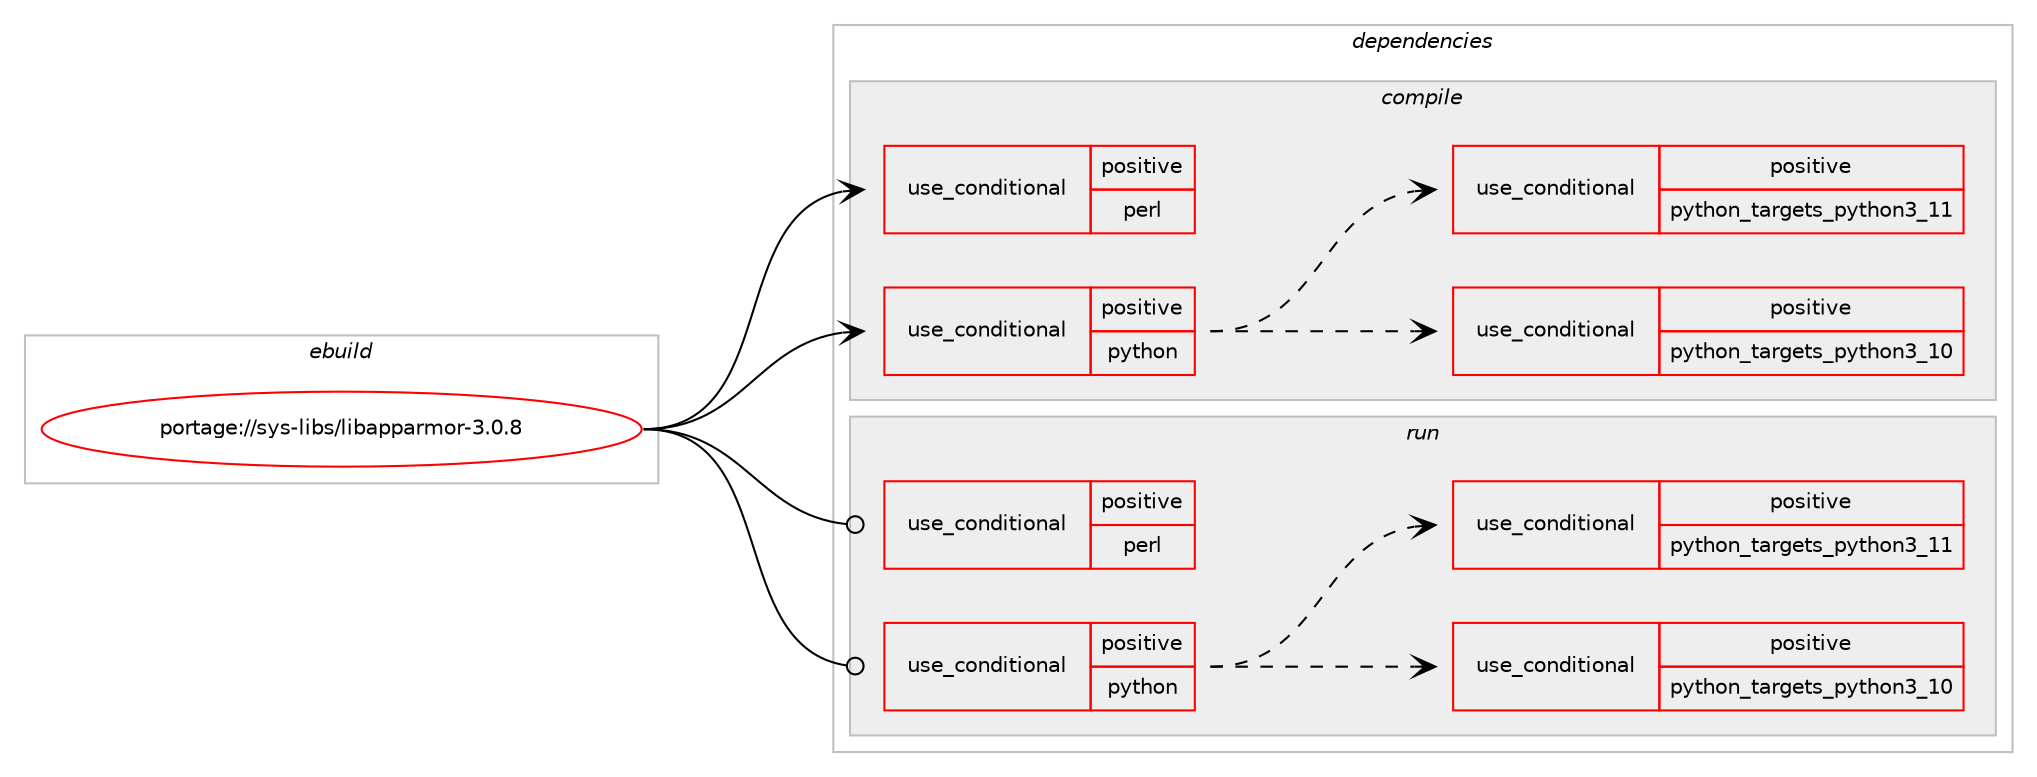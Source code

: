 digraph prolog {

# *************
# Graph options
# *************

newrank=true;
concentrate=true;
compound=true;
graph [rankdir=LR,fontname=Helvetica,fontsize=10,ranksep=1.5];#, ranksep=2.5, nodesep=0.2];
edge  [arrowhead=vee];
node  [fontname=Helvetica,fontsize=10];

# **********
# The ebuild
# **********

subgraph cluster_leftcol {
color=gray;
rank=same;
label=<<i>ebuild</i>>;
id [label="portage://sys-libs/libapparmor-3.0.8", color=red, width=4, href="../sys-libs/libapparmor-3.0.8.svg"];
}

# ****************
# The dependencies
# ****************

subgraph cluster_midcol {
color=gray;
label=<<i>dependencies</i>>;
subgraph cluster_compile {
fillcolor="#eeeeee";
style=filled;
label=<<i>compile</i>>;
subgraph cond11640 {
dependency16462 [label=<<TABLE BORDER="0" CELLBORDER="1" CELLSPACING="0" CELLPADDING="4"><TR><TD ROWSPAN="3" CELLPADDING="10">use_conditional</TD></TR><TR><TD>positive</TD></TR><TR><TD>perl</TD></TR></TABLE>>, shape=none, color=red];
# *** BEGIN UNKNOWN DEPENDENCY TYPE (TODO) ***
# dependency16462 -> package_dependency(portage://sys-libs/libapparmor-3.0.8,install,no,dev-lang,perl,none,[,,],any_same_slot,[])
# *** END UNKNOWN DEPENDENCY TYPE (TODO) ***

}
id:e -> dependency16462:w [weight=20,style="solid",arrowhead="vee"];
subgraph cond11641 {
dependency16463 [label=<<TABLE BORDER="0" CELLBORDER="1" CELLSPACING="0" CELLPADDING="4"><TR><TD ROWSPAN="3" CELLPADDING="10">use_conditional</TD></TR><TR><TD>positive</TD></TR><TR><TD>python</TD></TR></TABLE>>, shape=none, color=red];
subgraph cond11642 {
dependency16464 [label=<<TABLE BORDER="0" CELLBORDER="1" CELLSPACING="0" CELLPADDING="4"><TR><TD ROWSPAN="3" CELLPADDING="10">use_conditional</TD></TR><TR><TD>positive</TD></TR><TR><TD>python_targets_python3_10</TD></TR></TABLE>>, shape=none, color=red];
# *** BEGIN UNKNOWN DEPENDENCY TYPE (TODO) ***
# dependency16464 -> package_dependency(portage://sys-libs/libapparmor-3.0.8,install,no,dev-lang,python,none,[,,],[slot(3.10)],[])
# *** END UNKNOWN DEPENDENCY TYPE (TODO) ***

}
dependency16463:e -> dependency16464:w [weight=20,style="dashed",arrowhead="vee"];
subgraph cond11643 {
dependency16465 [label=<<TABLE BORDER="0" CELLBORDER="1" CELLSPACING="0" CELLPADDING="4"><TR><TD ROWSPAN="3" CELLPADDING="10">use_conditional</TD></TR><TR><TD>positive</TD></TR><TR><TD>python_targets_python3_11</TD></TR></TABLE>>, shape=none, color=red];
# *** BEGIN UNKNOWN DEPENDENCY TYPE (TODO) ***
# dependency16465 -> package_dependency(portage://sys-libs/libapparmor-3.0.8,install,no,dev-lang,python,none,[,,],[slot(3.11)],[])
# *** END UNKNOWN DEPENDENCY TYPE (TODO) ***

}
dependency16463:e -> dependency16465:w [weight=20,style="dashed",arrowhead="vee"];
}
id:e -> dependency16463:w [weight=20,style="solid",arrowhead="vee"];
}
subgraph cluster_compileandrun {
fillcolor="#eeeeee";
style=filled;
label=<<i>compile and run</i>>;
}
subgraph cluster_run {
fillcolor="#eeeeee";
style=filled;
label=<<i>run</i>>;
subgraph cond11644 {
dependency16466 [label=<<TABLE BORDER="0" CELLBORDER="1" CELLSPACING="0" CELLPADDING="4"><TR><TD ROWSPAN="3" CELLPADDING="10">use_conditional</TD></TR><TR><TD>positive</TD></TR><TR><TD>perl</TD></TR></TABLE>>, shape=none, color=red];
# *** BEGIN UNKNOWN DEPENDENCY TYPE (TODO) ***
# dependency16466 -> package_dependency(portage://sys-libs/libapparmor-3.0.8,run,no,dev-lang,perl,none,[,,],any_same_slot,[])
# *** END UNKNOWN DEPENDENCY TYPE (TODO) ***

}
id:e -> dependency16466:w [weight=20,style="solid",arrowhead="odot"];
subgraph cond11645 {
dependency16467 [label=<<TABLE BORDER="0" CELLBORDER="1" CELLSPACING="0" CELLPADDING="4"><TR><TD ROWSPAN="3" CELLPADDING="10">use_conditional</TD></TR><TR><TD>positive</TD></TR><TR><TD>python</TD></TR></TABLE>>, shape=none, color=red];
subgraph cond11646 {
dependency16468 [label=<<TABLE BORDER="0" CELLBORDER="1" CELLSPACING="0" CELLPADDING="4"><TR><TD ROWSPAN="3" CELLPADDING="10">use_conditional</TD></TR><TR><TD>positive</TD></TR><TR><TD>python_targets_python3_10</TD></TR></TABLE>>, shape=none, color=red];
# *** BEGIN UNKNOWN DEPENDENCY TYPE (TODO) ***
# dependency16468 -> package_dependency(portage://sys-libs/libapparmor-3.0.8,run,no,dev-lang,python,none,[,,],[slot(3.10)],[])
# *** END UNKNOWN DEPENDENCY TYPE (TODO) ***

}
dependency16467:e -> dependency16468:w [weight=20,style="dashed",arrowhead="vee"];
subgraph cond11647 {
dependency16469 [label=<<TABLE BORDER="0" CELLBORDER="1" CELLSPACING="0" CELLPADDING="4"><TR><TD ROWSPAN="3" CELLPADDING="10">use_conditional</TD></TR><TR><TD>positive</TD></TR><TR><TD>python_targets_python3_11</TD></TR></TABLE>>, shape=none, color=red];
# *** BEGIN UNKNOWN DEPENDENCY TYPE (TODO) ***
# dependency16469 -> package_dependency(portage://sys-libs/libapparmor-3.0.8,run,no,dev-lang,python,none,[,,],[slot(3.11)],[])
# *** END UNKNOWN DEPENDENCY TYPE (TODO) ***

}
dependency16467:e -> dependency16469:w [weight=20,style="dashed",arrowhead="vee"];
}
id:e -> dependency16467:w [weight=20,style="solid",arrowhead="odot"];
}
}

# **************
# The candidates
# **************

subgraph cluster_choices {
rank=same;
color=gray;
label=<<i>candidates</i>>;

}

}
